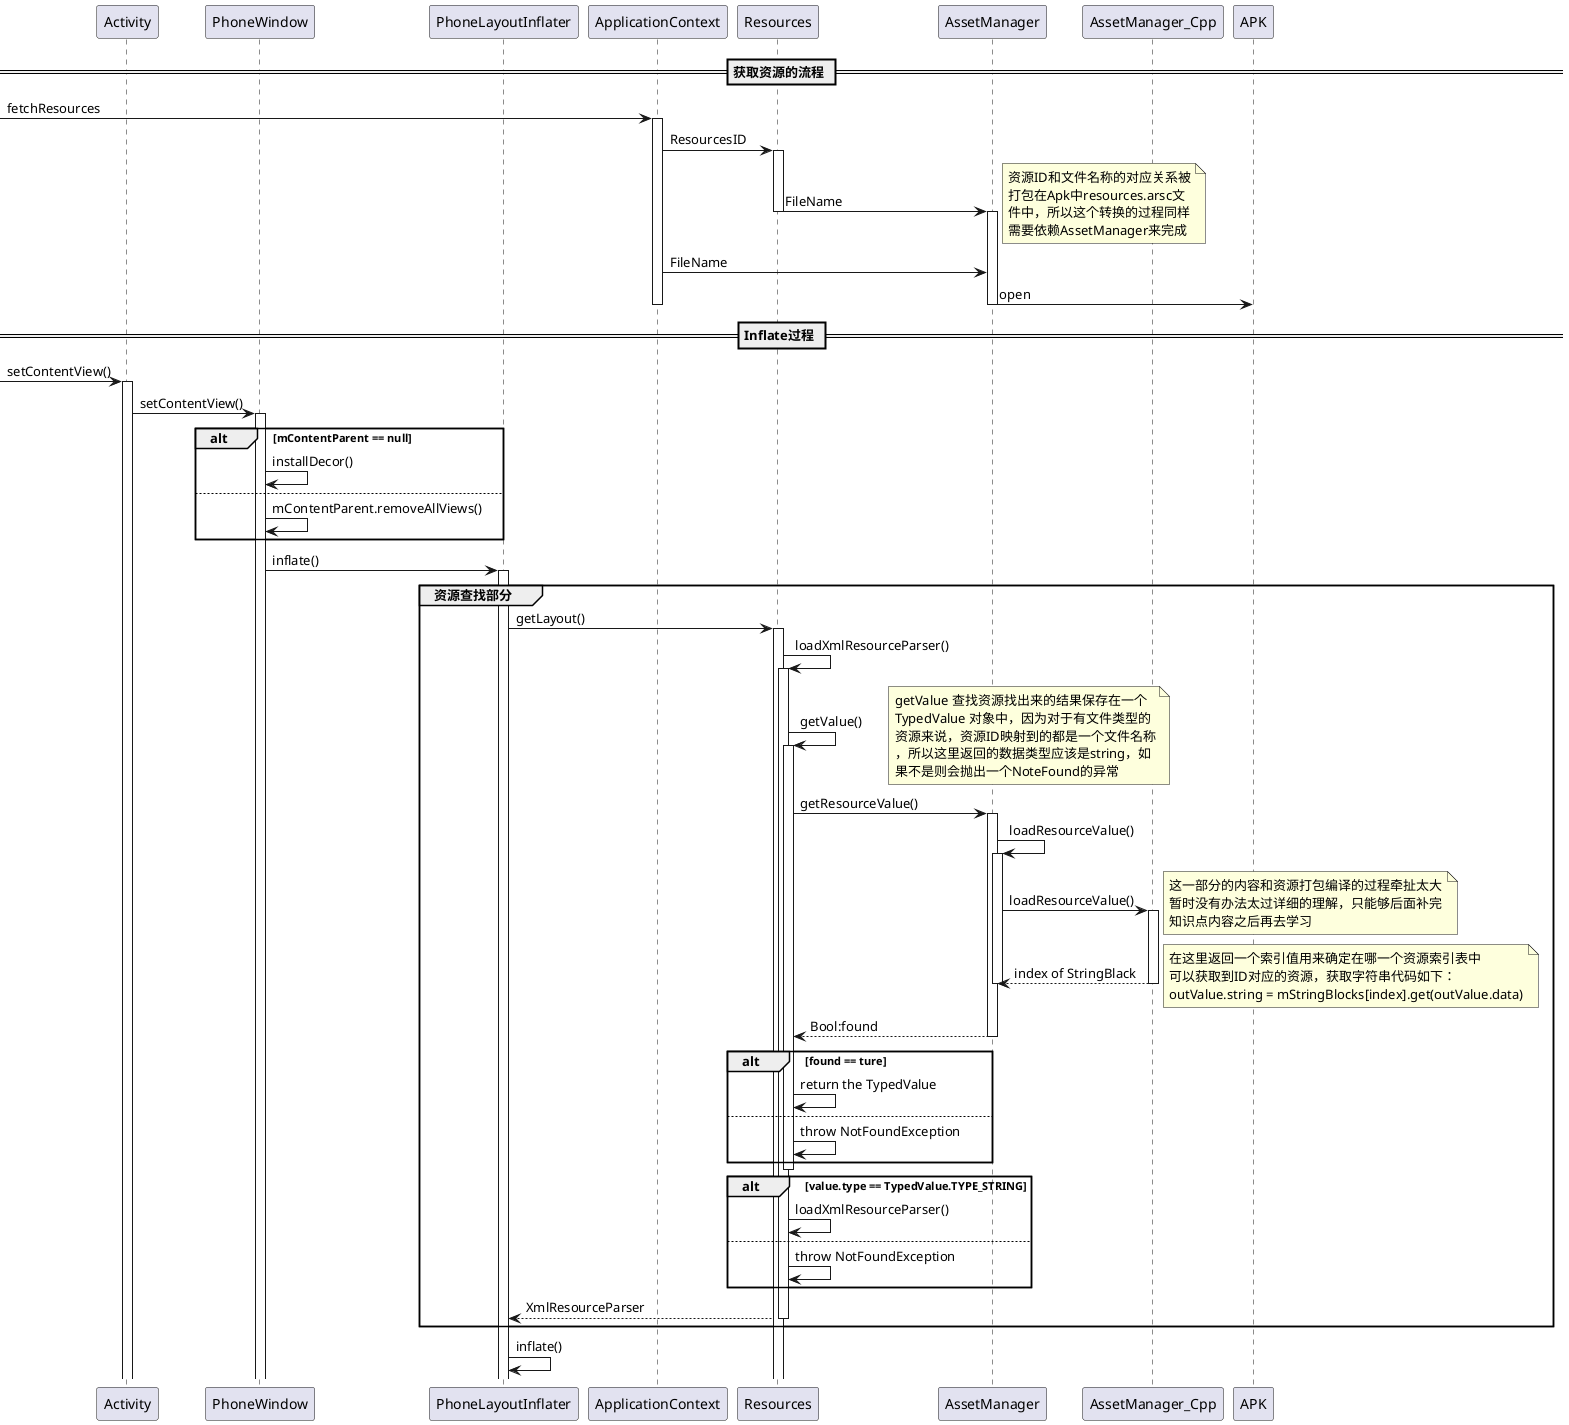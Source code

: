 @startuml
participant Activity
participant PhoneWindow
participant PhoneLayoutInflater

participant ApplicationContext as ap
participant Resources
participant AssetManager
participant AssetManager_Cpp
participant APK

== 获取资源的流程 ==
[-> ap : fetchResources
activate ap
ap -> Resources : ResourcesID
activate Resources
Resources -> AssetManager : FileName
note right
资源ID和文件名称的对应关系被
打包在Apk中resources.arsc文
件中，所以这个转换的过程同样
需要依赖AssetManager来完成
end note
deactivate Resources
activate AssetManager
ap -> AssetManager : FileName
AssetManager -> APK : open
deactivate ap
deactivate AssetManager

== Inflate过程 ==
[-> Activity : setContentView()
activate Activity

Activity -> PhoneWindow : setContentView()
activate PhoneWindow

alt mContentParent == null
PhoneWindow -> PhoneWindow : installDecor()
else
PhoneWindow -> PhoneWindow : mContentParent.removeAllViews()
end alt
PhoneWindow -> PhoneLayoutInflater : inflate()
activate PhoneLayoutInflater

group 资源查找部分
PhoneLayoutInflater -> Resources : getLayout()
activate Resources

Resources -> Resources : loadXmlResourceParser()
activate Resources

Resources -> Resources : getValue()
note right
getValue 查找资源找出来的结果保存在一个
TypedValue 对象中，因为对于有文件类型的
资源来说，资源ID映射到的都是一个文件名称
，所以这里返回的数据类型应该是string，如
果不是则会抛出一个NoteFound的异常
end note
activate Resources

Resources -> AssetManager : getResourceValue()
activate AssetManager

AssetManager -> AssetManager : loadResourceValue()
activate AssetManager

AssetManager -> AssetManager_Cpp : loadResourceValue()
activate AssetManager_Cpp
note right
这一部分的内容和资源打包编译的过程牵扯太大
暂时没有办法太过详细的理解，只能够后面补完
知识点内容之后再去学习
end note

AssetManager_Cpp --> AssetManager : index of StringBlack
deactivate AssetManager_Cpp
deactivate AssetManager
note right
在这里返回一个索引值用来确定在哪一个资源索引表中
可以获取到ID对应的资源，获取字符串代码如下：
outValue.string = mStringBlocks[index].get(outValue.data)
end note

AssetManager --> Resources : Bool:found
deactivate AssetManager

alt found == ture
Resources -> Resources : return the TypedValue
else
Resources -> Resources : throw NotFoundException
end alt
deactivate Resources

alt value.type == TypedValue.TYPE_STRING
Resources -> Resources : loadXmlResourceParser()
else
Resources -> Resources : throw NotFoundException
end alt


Resources --> PhoneLayoutInflater : XmlResourceParser
deactivate Resources
end group

PhoneLayoutInflater -> PhoneLayoutInflater : inflate()

@enduml
